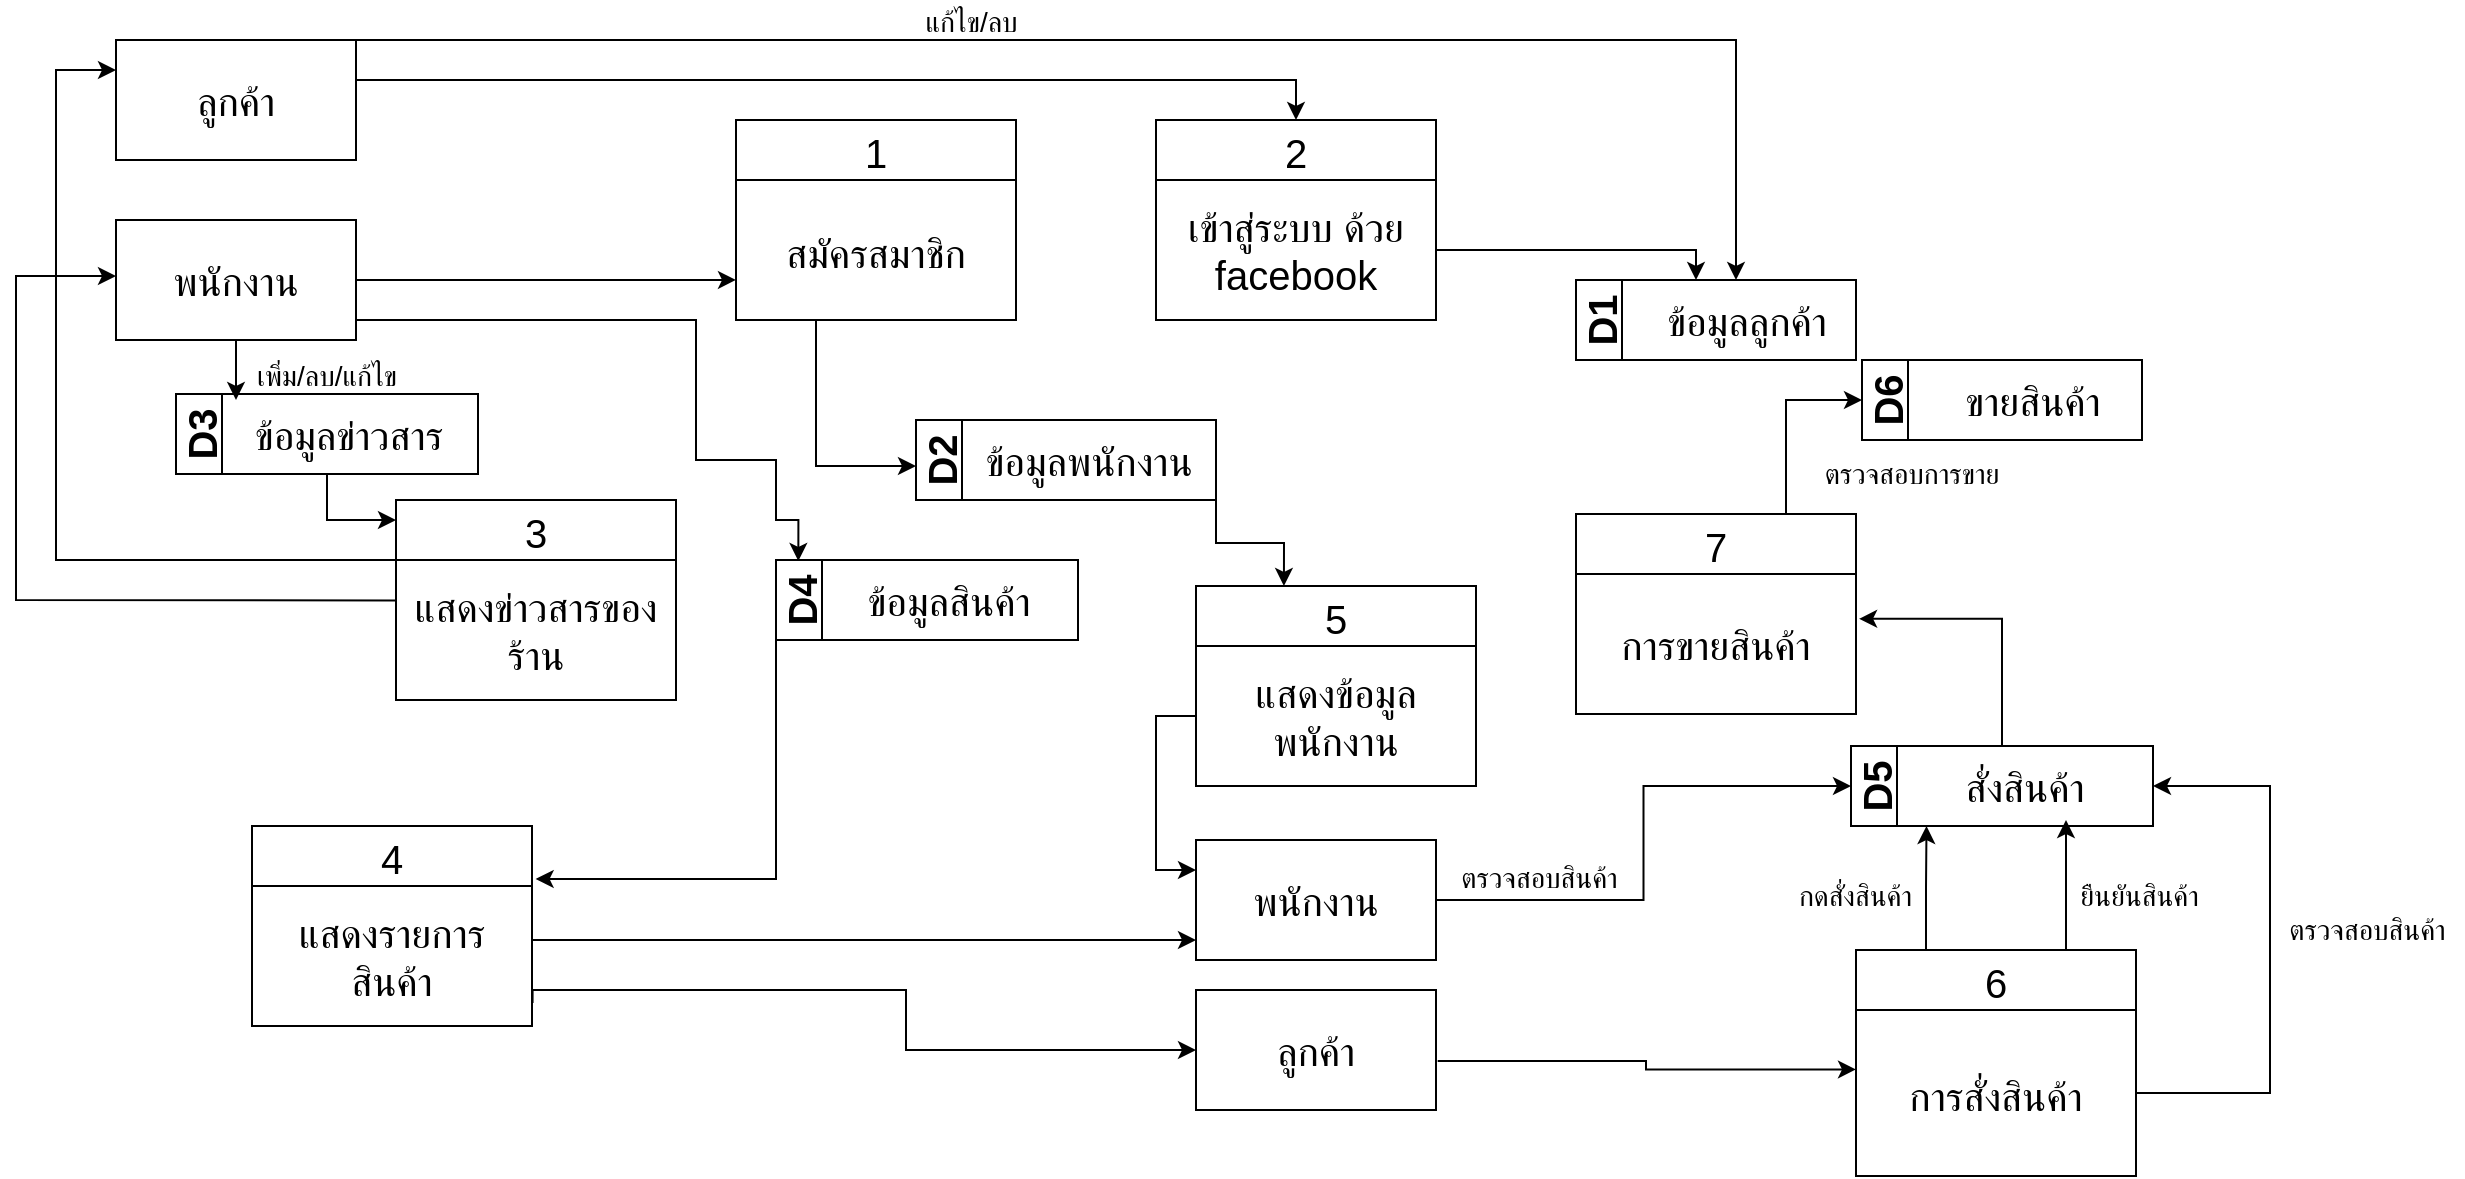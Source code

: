 <mxfile version="15.8.3" type="github">
  <diagram name="Page-1" id="5d7acffa-a066-3a61-03fe-96351882024d">
    <mxGraphModel dx="1248" dy="690" grid="0" gridSize="10" guides="1" tooltips="1" connect="1" arrows="1" fold="1" page="1" pageScale="1" pageWidth="1920" pageHeight="1200" background="#ffffff" math="0" shadow="0">
      <root>
        <mxCell id="0" />
        <mxCell id="1" parent="0" />
        <mxCell id="Uj_KpLAxuWunAC6QCavc-3" value="1" style="swimlane;fontStyle=0;childLayout=stackLayout;horizontal=1;startSize=30;horizontalStack=0;resizeParent=1;resizeParentMax=0;resizeLast=0;collapsible=1;marginBottom=0;fontSize=20;" vertex="1" parent="1">
          <mxGeometry x="450" y="100" width="140" height="100" as="geometry" />
        </mxCell>
        <mxCell id="Uj_KpLAxuWunAC6QCavc-4" value="สมัครสมาชิก" style="text;strokeColor=none;fillColor=none;align=center;verticalAlign=middle;spacingLeft=4;spacingRight=4;overflow=hidden;points=[[0,0.5],[1,0.5]];portConstraint=eastwest;rotatable=0;fontSize=20;" vertex="1" parent="Uj_KpLAxuWunAC6QCavc-3">
          <mxGeometry y="30" width="140" height="70" as="geometry" />
        </mxCell>
        <mxCell id="Uj_KpLAxuWunAC6QCavc-7" value="3" style="swimlane;fontStyle=0;childLayout=stackLayout;horizontal=1;startSize=30;horizontalStack=0;resizeParent=1;resizeParentMax=0;resizeLast=0;collapsible=1;marginBottom=0;fontSize=20;" vertex="1" parent="1">
          <mxGeometry x="280" y="290" width="140" height="100" as="geometry" />
        </mxCell>
        <mxCell id="Uj_KpLAxuWunAC6QCavc-8" value="แสดงข่าวสารของร้าน" style="text;strokeColor=none;fillColor=none;align=center;verticalAlign=middle;spacingLeft=4;spacingRight=4;overflow=hidden;points=[[0,0.5],[1,0.5]];portConstraint=eastwest;rotatable=0;fontSize=20;whiteSpace=wrap;" vertex="1" parent="Uj_KpLAxuWunAC6QCavc-7">
          <mxGeometry y="30" width="140" height="70" as="geometry" />
        </mxCell>
        <mxCell id="Uj_KpLAxuWunAC6QCavc-9" value="4" style="swimlane;fontStyle=0;childLayout=stackLayout;horizontal=1;startSize=30;horizontalStack=0;resizeParent=1;resizeParentMax=0;resizeLast=0;collapsible=1;marginBottom=0;fontSize=20;" vertex="1" parent="1">
          <mxGeometry x="208" y="453" width="140" height="100" as="geometry" />
        </mxCell>
        <mxCell id="Uj_KpLAxuWunAC6QCavc-10" value="แสดงรายการสินค้า" style="text;strokeColor=none;fillColor=none;align=center;verticalAlign=middle;spacingLeft=4;spacingRight=4;overflow=hidden;points=[[0,0.5],[1,0.5]];portConstraint=eastwest;rotatable=0;fontSize=20;whiteSpace=wrap;" vertex="1" parent="Uj_KpLAxuWunAC6QCavc-9">
          <mxGeometry y="30" width="140" height="70" as="geometry" />
        </mxCell>
        <mxCell id="Uj_KpLAxuWunAC6QCavc-19" value="" style="edgeStyle=orthogonalEdgeStyle;rounded=0;orthogonalLoop=1;jettySize=auto;html=1;fontSize=20;entryX=0.5;entryY=0;entryDx=0;entryDy=0;" edge="1" parent="1" source="Uj_KpLAxuWunAC6QCavc-11" target="Uj_KpLAxuWunAC6QCavc-16">
          <mxGeometry relative="1" as="geometry">
            <mxPoint x="360" y="90" as="targetPoint" />
            <Array as="points">
              <mxPoint x="730" y="80" />
            </Array>
          </mxGeometry>
        </mxCell>
        <mxCell id="Uj_KpLAxuWunAC6QCavc-11" value="ลูกค้า" style="rounded=0;whiteSpace=wrap;html=1;fontSize=20;align=center;" vertex="1" parent="1">
          <mxGeometry x="140" y="60" width="120" height="60" as="geometry" />
        </mxCell>
        <mxCell id="Uj_KpLAxuWunAC6QCavc-21" value="" style="edgeStyle=orthogonalEdgeStyle;rounded=0;orthogonalLoop=1;jettySize=auto;html=1;fontSize=20;entryX=0;entryY=0.714;entryDx=0;entryDy=0;entryPerimeter=0;" edge="1" parent="1" source="Uj_KpLAxuWunAC6QCavc-12" target="Uj_KpLAxuWunAC6QCavc-4">
          <mxGeometry relative="1" as="geometry">
            <mxPoint x="360" y="180" as="targetPoint" />
          </mxGeometry>
        </mxCell>
        <mxCell id="Uj_KpLAxuWunAC6QCavc-35" style="edgeStyle=orthogonalEdgeStyle;rounded=0;orthogonalLoop=1;jettySize=auto;html=1;exitX=0.5;exitY=1;exitDx=0;exitDy=0;fontSize=20;" edge="1" parent="1" source="Uj_KpLAxuWunAC6QCavc-12">
          <mxGeometry relative="1" as="geometry">
            <mxPoint x="200" y="240" as="targetPoint" />
          </mxGeometry>
        </mxCell>
        <mxCell id="Uj_KpLAxuWunAC6QCavc-43" style="edgeStyle=orthogonalEdgeStyle;rounded=0;orthogonalLoop=1;jettySize=auto;html=1;exitX=1;exitY=0.75;exitDx=0;exitDy=0;fontSize=20;entryX=0.074;entryY=0.012;entryDx=0;entryDy=0;entryPerimeter=0;" edge="1" parent="1" source="Uj_KpLAxuWunAC6QCavc-12" target="Uj_KpLAxuWunAC6QCavc-44">
          <mxGeometry relative="1" as="geometry">
            <mxPoint x="525" y="370" as="targetPoint" />
            <Array as="points">
              <mxPoint x="260" y="200" />
              <mxPoint x="430" y="200" />
              <mxPoint x="430" y="270" />
              <mxPoint x="470" y="270" />
              <mxPoint x="470" y="300" />
              <mxPoint x="481" y="300" />
            </Array>
          </mxGeometry>
        </mxCell>
        <mxCell id="Uj_KpLAxuWunAC6QCavc-12" value="พนักงาน" style="rounded=0;whiteSpace=wrap;html=1;fontSize=20;align=center;" vertex="1" parent="1">
          <mxGeometry x="140" y="150" width="120" height="60" as="geometry" />
        </mxCell>
        <mxCell id="Uj_KpLAxuWunAC6QCavc-14" value="" style="endArrow=classic;html=1;rounded=0;fontSize=20;entryX=0;entryY=0.25;entryDx=0;entryDy=0;exitX=0;exitY=0;exitDx=0;exitDy=0;exitPerimeter=0;" edge="1" parent="1" source="Uj_KpLAxuWunAC6QCavc-8" target="Uj_KpLAxuWunAC6QCavc-11">
          <mxGeometry width="50" height="50" relative="1" as="geometry">
            <mxPoint x="110" y="320" as="sourcePoint" />
            <mxPoint x="620" y="380" as="targetPoint" />
            <Array as="points">
              <mxPoint x="110" y="320" />
              <mxPoint x="110" y="75" />
            </Array>
          </mxGeometry>
        </mxCell>
        <mxCell id="Uj_KpLAxuWunAC6QCavc-15" value="" style="endArrow=classic;html=1;rounded=0;fontSize=20;exitX=0.002;exitY=0.289;exitDx=0;exitDy=0;exitPerimeter=0;" edge="1" parent="1" source="Uj_KpLAxuWunAC6QCavc-8">
          <mxGeometry width="50" height="50" relative="1" as="geometry">
            <mxPoint x="329" y="340" as="sourcePoint" />
            <mxPoint x="140" y="178" as="targetPoint" />
            <Array as="points">
              <mxPoint x="90" y="340" />
              <mxPoint x="90" y="178" />
            </Array>
          </mxGeometry>
        </mxCell>
        <mxCell id="Uj_KpLAxuWunAC6QCavc-16" value="2" style="swimlane;fontStyle=0;childLayout=stackLayout;horizontal=1;startSize=30;horizontalStack=0;resizeParent=1;resizeParentMax=0;resizeLast=0;collapsible=1;marginBottom=0;fontSize=20;" vertex="1" parent="1">
          <mxGeometry x="660" y="100" width="140" height="100" as="geometry" />
        </mxCell>
        <mxCell id="Uj_KpLAxuWunAC6QCavc-17" value="เข้าสู่ระบบ ด้วย facebook" style="text;strokeColor=none;fillColor=none;align=center;verticalAlign=middle;spacingLeft=4;spacingRight=4;overflow=hidden;points=[[0,0.5],[1,0.5]];portConstraint=eastwest;rotatable=0;fontSize=20;whiteSpace=wrap;" vertex="1" parent="Uj_KpLAxuWunAC6QCavc-16">
          <mxGeometry y="30" width="140" height="70" as="geometry" />
        </mxCell>
        <mxCell id="Uj_KpLAxuWunAC6QCavc-24" value="D1" style="swimlane;horizontal=0;fontSize=20;align=center;" vertex="1" parent="1">
          <mxGeometry x="870" y="180" width="140" height="40" as="geometry" />
        </mxCell>
        <mxCell id="Uj_KpLAxuWunAC6QCavc-25" value="ข้อมูลลูกค้า" style="text;html=1;align=center;verticalAlign=middle;resizable=0;points=[];autosize=1;strokeColor=none;fillColor=none;fontSize=20;" vertex="1" parent="Uj_KpLAxuWunAC6QCavc-24">
          <mxGeometry x="30" y="5" width="110" height="30" as="geometry" />
        </mxCell>
        <mxCell id="Uj_KpLAxuWunAC6QCavc-26" value="" style="edgeStyle=orthogonalEdgeStyle;rounded=0;orthogonalLoop=1;jettySize=auto;html=1;fontSize=20;" edge="1" parent="1" source="Uj_KpLAxuWunAC6QCavc-17">
          <mxGeometry relative="1" as="geometry">
            <mxPoint x="930" y="180" as="targetPoint" />
            <Array as="points">
              <mxPoint x="930" y="165" />
            </Array>
          </mxGeometry>
        </mxCell>
        <mxCell id="Uj_KpLAxuWunAC6QCavc-39" style="edgeStyle=orthogonalEdgeStyle;rounded=0;orthogonalLoop=1;jettySize=auto;html=1;exitX=1;exitY=1;exitDx=0;exitDy=0;entryX=0.314;entryY=0;entryDx=0;entryDy=0;entryPerimeter=0;fontSize=20;" edge="1" parent="1" source="Uj_KpLAxuWunAC6QCavc-27" target="Uj_KpLAxuWunAC6QCavc-37">
          <mxGeometry relative="1" as="geometry" />
        </mxCell>
        <mxCell id="Uj_KpLAxuWunAC6QCavc-27" value="D2" style="swimlane;horizontal=0;fontSize=20;align=center;" vertex="1" parent="1">
          <mxGeometry x="540" y="250" width="150" height="40" as="geometry" />
        </mxCell>
        <mxCell id="Uj_KpLAxuWunAC6QCavc-28" value="ข้อมูลพนักงาน" style="text;html=1;align=center;verticalAlign=middle;resizable=0;points=[];autosize=1;strokeColor=none;fillColor=none;fontSize=20;" vertex="1" parent="Uj_KpLAxuWunAC6QCavc-27">
          <mxGeometry x="21" y="5" width="130" height="30" as="geometry" />
        </mxCell>
        <mxCell id="Uj_KpLAxuWunAC6QCavc-30" style="edgeStyle=orthogonalEdgeStyle;rounded=0;orthogonalLoop=1;jettySize=auto;html=1;fontSize=20;" edge="1" parent="1" source="Uj_KpLAxuWunAC6QCavc-4" target="Uj_KpLAxuWunAC6QCavc-27">
          <mxGeometry relative="1" as="geometry">
            <mxPoint x="870" y="273" as="targetPoint" />
            <Array as="points">
              <mxPoint x="490" y="273" />
            </Array>
          </mxGeometry>
        </mxCell>
        <mxCell id="Uj_KpLAxuWunAC6QCavc-31" value="" style="edgeStyle=orthogonalEdgeStyle;rounded=0;orthogonalLoop=1;jettySize=auto;html=1;fontSize=20;" edge="1" parent="1">
          <mxGeometry relative="1" as="geometry">
            <mxPoint x="260" y="70" as="sourcePoint" />
            <mxPoint x="950" y="180" as="targetPoint" />
            <Array as="points">
              <mxPoint x="260" y="60" />
              <mxPoint x="950" y="60" />
            </Array>
          </mxGeometry>
        </mxCell>
        <mxCell id="Uj_KpLAxuWunAC6QCavc-36" style="edgeStyle=orthogonalEdgeStyle;rounded=0;orthogonalLoop=1;jettySize=auto;html=1;exitX=0.5;exitY=1;exitDx=0;exitDy=0;entryX=0;entryY=0.1;entryDx=0;entryDy=0;entryPerimeter=0;fontSize=20;" edge="1" parent="1" source="Uj_KpLAxuWunAC6QCavc-33" target="Uj_KpLAxuWunAC6QCavc-7">
          <mxGeometry relative="1" as="geometry" />
        </mxCell>
        <mxCell id="Uj_KpLAxuWunAC6QCavc-33" value="D3" style="swimlane;horizontal=0;fontSize=20;align=center;" vertex="1" parent="1">
          <mxGeometry x="170" y="237" width="151" height="40" as="geometry" />
        </mxCell>
        <mxCell id="Uj_KpLAxuWunAC6QCavc-34" value="ข้อมูลข่าวสาร" style="text;html=1;align=center;verticalAlign=middle;resizable=0;points=[];autosize=1;strokeColor=none;fillColor=none;fontSize=20;" vertex="1" parent="Uj_KpLAxuWunAC6QCavc-33">
          <mxGeometry x="21" y="5" width="130" height="30" as="geometry" />
        </mxCell>
        <mxCell id="Uj_KpLAxuWunAC6QCavc-37" value="5" style="swimlane;fontStyle=0;childLayout=stackLayout;horizontal=1;startSize=30;horizontalStack=0;resizeParent=1;resizeParentMax=0;resizeLast=0;collapsible=1;marginBottom=0;fontSize=20;" vertex="1" parent="1">
          <mxGeometry x="680" y="333" width="140" height="100" as="geometry" />
        </mxCell>
        <mxCell id="Uj_KpLAxuWunAC6QCavc-38" value="แสดงข้อมูลพนักงาน" style="text;strokeColor=none;fillColor=none;align=center;verticalAlign=middle;spacingLeft=4;spacingRight=4;overflow=hidden;points=[[0,0.5],[1,0.5]];portConstraint=eastwest;rotatable=0;fontSize=20;whiteSpace=wrap;" vertex="1" parent="Uj_KpLAxuWunAC6QCavc-37">
          <mxGeometry y="30" width="140" height="70" as="geometry" />
        </mxCell>
        <mxCell id="Uj_KpLAxuWunAC6QCavc-69" style="edgeStyle=orthogonalEdgeStyle;rounded=0;orthogonalLoop=1;jettySize=auto;html=1;exitX=1;exitY=0.5;exitDx=0;exitDy=0;entryX=0;entryY=0.5;entryDx=0;entryDy=0;fontSize=14;" edge="1" parent="1" source="Uj_KpLAxuWunAC6QCavc-40" target="Uj_KpLAxuWunAC6QCavc-55">
          <mxGeometry relative="1" as="geometry" />
        </mxCell>
        <mxCell id="Uj_KpLAxuWunAC6QCavc-40" value="พนักงาน" style="rounded=0;whiteSpace=wrap;html=1;fontSize=20;align=center;" vertex="1" parent="1">
          <mxGeometry x="680" y="460" width="120" height="60" as="geometry" />
        </mxCell>
        <mxCell id="Uj_KpLAxuWunAC6QCavc-41" style="edgeStyle=orthogonalEdgeStyle;rounded=0;orthogonalLoop=1;jettySize=auto;html=1;exitX=0;exitY=0.5;exitDx=0;exitDy=0;entryX=0;entryY=0.25;entryDx=0;entryDy=0;fontSize=20;" edge="1" parent="1" source="Uj_KpLAxuWunAC6QCavc-38" target="Uj_KpLAxuWunAC6QCavc-40">
          <mxGeometry relative="1" as="geometry" />
        </mxCell>
        <mxCell id="Uj_KpLAxuWunAC6QCavc-42" style="edgeStyle=orthogonalEdgeStyle;rounded=0;orthogonalLoop=1;jettySize=auto;html=1;exitX=1;exitY=0.5;exitDx=0;exitDy=0;fontSize=20;" edge="1" parent="1" source="Uj_KpLAxuWunAC6QCavc-10" target="Uj_KpLAxuWunAC6QCavc-40">
          <mxGeometry relative="1" as="geometry">
            <mxPoint x="675" y="500" as="targetPoint" />
            <Array as="points">
              <mxPoint x="348" y="510" />
            </Array>
          </mxGeometry>
        </mxCell>
        <mxCell id="Uj_KpLAxuWunAC6QCavc-46" style="edgeStyle=orthogonalEdgeStyle;rounded=0;orthogonalLoop=1;jettySize=auto;html=1;exitX=0;exitY=1;exitDx=0;exitDy=0;entryX=1.013;entryY=-0.05;entryDx=0;entryDy=0;entryPerimeter=0;fontSize=20;" edge="1" parent="1" source="Uj_KpLAxuWunAC6QCavc-44" target="Uj_KpLAxuWunAC6QCavc-10">
          <mxGeometry relative="1" as="geometry" />
        </mxCell>
        <mxCell id="Uj_KpLAxuWunAC6QCavc-44" value="D4" style="swimlane;horizontal=0;fontSize=20;align=center;" vertex="1" parent="1">
          <mxGeometry x="470" y="320" width="151" height="40" as="geometry" />
        </mxCell>
        <mxCell id="Uj_KpLAxuWunAC6QCavc-45" value="ข้อมูลสินค้า" style="text;html=1;align=center;verticalAlign=middle;resizable=0;points=[];autosize=1;strokeColor=none;fillColor=none;fontSize=20;" vertex="1" parent="Uj_KpLAxuWunAC6QCavc-44">
          <mxGeometry x="31" y="5" width="110" height="30" as="geometry" />
        </mxCell>
        <mxCell id="Uj_KpLAxuWunAC6QCavc-52" style="edgeStyle=orthogonalEdgeStyle;rounded=0;orthogonalLoop=1;jettySize=auto;html=1;exitX=1.007;exitY=0.592;exitDx=0;exitDy=0;fontSize=20;entryX=0;entryY=0.358;entryDx=0;entryDy=0;entryPerimeter=0;exitPerimeter=0;" edge="1" parent="1" source="Uj_KpLAxuWunAC6QCavc-47" target="Uj_KpLAxuWunAC6QCavc-50">
          <mxGeometry relative="1" as="geometry">
            <mxPoint x="1080.0" y="575.059" as="targetPoint" />
            <Array as="points" />
          </mxGeometry>
        </mxCell>
        <mxCell id="Uj_KpLAxuWunAC6QCavc-47" value="ลูกค้า" style="rounded=0;whiteSpace=wrap;html=1;fontSize=20;align=center;" vertex="1" parent="1">
          <mxGeometry x="680" y="535" width="120" height="60" as="geometry" />
        </mxCell>
        <mxCell id="Uj_KpLAxuWunAC6QCavc-48" style="edgeStyle=orthogonalEdgeStyle;rounded=0;orthogonalLoop=1;jettySize=auto;html=1;exitX=1.002;exitY=0.835;exitDx=0;exitDy=0;entryX=0;entryY=0.5;entryDx=0;entryDy=0;fontSize=20;exitPerimeter=0;" edge="1" parent="1" source="Uj_KpLAxuWunAC6QCavc-10" target="Uj_KpLAxuWunAC6QCavc-47">
          <mxGeometry relative="1" as="geometry">
            <Array as="points">
              <mxPoint x="348" y="535" />
              <mxPoint x="535" y="535" />
              <mxPoint x="535" y="565" />
            </Array>
          </mxGeometry>
        </mxCell>
        <mxCell id="Uj_KpLAxuWunAC6QCavc-57" style="edgeStyle=orthogonalEdgeStyle;rounded=0;orthogonalLoop=1;jettySize=auto;html=1;exitX=0.25;exitY=0;exitDx=0;exitDy=0;fontSize=14;entryX=0.25;entryY=1;entryDx=0;entryDy=0;" edge="1" parent="1" source="Uj_KpLAxuWunAC6QCavc-49" target="Uj_KpLAxuWunAC6QCavc-55">
          <mxGeometry relative="1" as="geometry">
            <mxPoint x="1125" y="449.347" as="targetPoint" />
          </mxGeometry>
        </mxCell>
        <mxCell id="Uj_KpLAxuWunAC6QCavc-59" style="edgeStyle=orthogonalEdgeStyle;rounded=0;orthogonalLoop=1;jettySize=auto;html=1;exitX=0.75;exitY=0;exitDx=0;exitDy=0;fontSize=14;" edge="1" parent="1" source="Uj_KpLAxuWunAC6QCavc-49">
          <mxGeometry relative="1" as="geometry">
            <mxPoint x="1115" y="450" as="targetPoint" />
          </mxGeometry>
        </mxCell>
        <mxCell id="Uj_KpLAxuWunAC6QCavc-49" value="6" style="swimlane;fontStyle=0;childLayout=stackLayout;horizontal=1;startSize=30;horizontalStack=0;resizeParent=1;resizeParentMax=0;resizeLast=0;collapsible=1;marginBottom=0;fontSize=20;" vertex="1" parent="1">
          <mxGeometry x="1010" y="515" width="140" height="113" as="geometry" />
        </mxCell>
        <mxCell id="Uj_KpLAxuWunAC6QCavc-50" value="การสั่งสินค้า" style="text;strokeColor=none;fillColor=none;align=center;verticalAlign=middle;spacingLeft=4;spacingRight=4;overflow=hidden;points=[[0,0.5],[1,0.5]];portConstraint=eastwest;rotatable=0;fontSize=20;" vertex="1" parent="Uj_KpLAxuWunAC6QCavc-49">
          <mxGeometry y="30" width="140" height="83" as="geometry" />
        </mxCell>
        <mxCell id="Uj_KpLAxuWunAC6QCavc-53" value="แก้ไข/ลบ" style="text;strokeColor=none;fillColor=none;align=center;verticalAlign=middle;spacingLeft=4;spacingRight=4;overflow=hidden;points=[[0,0.5],[1,0.5]];portConstraint=eastwest;rotatable=0;fontSize=14;" vertex="1" parent="1">
          <mxGeometry x="525.5" y="40" width="84.5" height="20" as="geometry" />
        </mxCell>
        <mxCell id="Uj_KpLAxuWunAC6QCavc-54" value="เพิ่ม/ลบ/แก้ไข" style="text;strokeColor=none;fillColor=none;align=center;verticalAlign=middle;spacingLeft=4;spacingRight=4;overflow=hidden;points=[[0,0.5],[1,0.5]];portConstraint=eastwest;rotatable=0;fontSize=14;" vertex="1" parent="1">
          <mxGeometry x="198.25" y="217" width="94.5" height="20" as="geometry" />
        </mxCell>
        <mxCell id="Uj_KpLAxuWunAC6QCavc-64" style="edgeStyle=orthogonalEdgeStyle;rounded=0;orthogonalLoop=1;jettySize=auto;html=1;exitX=0.5;exitY=0;exitDx=0;exitDy=0;entryX=1.011;entryY=0.32;entryDx=0;entryDy=0;entryPerimeter=0;fontSize=14;" edge="1" parent="1" source="Uj_KpLAxuWunAC6QCavc-55" target="Uj_KpLAxuWunAC6QCavc-62">
          <mxGeometry relative="1" as="geometry" />
        </mxCell>
        <mxCell id="Uj_KpLAxuWunAC6QCavc-55" value="D5" style="swimlane;horizontal=0;fontSize=20;align=center;startSize=23;" vertex="1" parent="1">
          <mxGeometry x="1007.5" y="413" width="151" height="40" as="geometry" />
        </mxCell>
        <mxCell id="Uj_KpLAxuWunAC6QCavc-56" value="สั่งสินค้า" style="text;html=1;align=center;verticalAlign=middle;resizable=0;points=[];autosize=1;strokeColor=none;fillColor=none;fontSize=20;" vertex="1" parent="Uj_KpLAxuWunAC6QCavc-55">
          <mxGeometry x="47" y="6" width="78" height="28" as="geometry" />
        </mxCell>
        <mxCell id="Uj_KpLAxuWunAC6QCavc-58" value="กดสั่งสินค้า" style="text;strokeColor=none;fillColor=none;align=center;verticalAlign=middle;spacingLeft=4;spacingRight=4;overflow=hidden;points=[[0,0.5],[1,0.5]];portConstraint=eastwest;rotatable=0;fontSize=14;" vertex="1" parent="1">
          <mxGeometry x="962" y="476" width="95.5" height="22" as="geometry" />
        </mxCell>
        <mxCell id="Uj_KpLAxuWunAC6QCavc-60" value="ยืนยันสินค้า" style="text;strokeColor=none;fillColor=none;align=center;verticalAlign=middle;spacingLeft=4;spacingRight=4;overflow=hidden;points=[[0,0.5],[1,0.5]];portConstraint=eastwest;rotatable=0;fontSize=14;" vertex="1" parent="1">
          <mxGeometry x="1104" y="476" width="95.5" height="22" as="geometry" />
        </mxCell>
        <mxCell id="Uj_KpLAxuWunAC6QCavc-67" style="edgeStyle=orthogonalEdgeStyle;rounded=0;orthogonalLoop=1;jettySize=auto;html=1;exitX=0.75;exitY=0;exitDx=0;exitDy=0;entryX=0;entryY=0.5;entryDx=0;entryDy=0;fontSize=14;" edge="1" parent="1" source="Uj_KpLAxuWunAC6QCavc-61" target="Uj_KpLAxuWunAC6QCavc-65">
          <mxGeometry relative="1" as="geometry" />
        </mxCell>
        <mxCell id="Uj_KpLAxuWunAC6QCavc-61" value="7" style="swimlane;fontStyle=0;childLayout=stackLayout;horizontal=1;startSize=30;horizontalStack=0;resizeParent=1;resizeParentMax=0;resizeLast=0;collapsible=1;marginBottom=0;fontSize=20;" vertex="1" parent="1">
          <mxGeometry x="870" y="297" width="140" height="100" as="geometry" />
        </mxCell>
        <mxCell id="Uj_KpLAxuWunAC6QCavc-62" value="การขายสินค้า" style="text;strokeColor=none;fillColor=none;align=center;verticalAlign=middle;spacingLeft=4;spacingRight=4;overflow=hidden;points=[[0,0.5],[1,0.5]];portConstraint=eastwest;rotatable=0;fontSize=20;whiteSpace=wrap;" vertex="1" parent="Uj_KpLAxuWunAC6QCavc-61">
          <mxGeometry y="30" width="140" height="70" as="geometry" />
        </mxCell>
        <mxCell id="Uj_KpLAxuWunAC6QCavc-65" value="D6" style="swimlane;horizontal=0;fontSize=20;align=center;" vertex="1" parent="1">
          <mxGeometry x="1013" y="220" width="140" height="40" as="geometry" />
        </mxCell>
        <mxCell id="Uj_KpLAxuWunAC6QCavc-66" value="ขายสินค้า" style="text;html=1;align=center;verticalAlign=middle;resizable=0;points=[];autosize=1;strokeColor=none;fillColor=none;fontSize=20;" vertex="1" parent="Uj_KpLAxuWunAC6QCavc-65">
          <mxGeometry x="40" y="6" width="90" height="28" as="geometry" />
        </mxCell>
        <mxCell id="Uj_KpLAxuWunAC6QCavc-68" value="ตรวจสอบการขาย" style="text;strokeColor=none;fillColor=none;align=center;verticalAlign=middle;spacingLeft=4;spacingRight=4;overflow=hidden;points=[[0,0.5],[1,0.5]];portConstraint=eastwest;rotatable=0;fontSize=14;" vertex="1" parent="1">
          <mxGeometry x="980" y="265" width="116" height="22" as="geometry" />
        </mxCell>
        <mxCell id="Uj_KpLAxuWunAC6QCavc-71" style="edgeStyle=orthogonalEdgeStyle;rounded=0;orthogonalLoop=1;jettySize=auto;html=1;exitX=1;exitY=0.5;exitDx=0;exitDy=0;entryX=1;entryY=0.5;entryDx=0;entryDy=0;fontSize=14;" edge="1" parent="1" source="Uj_KpLAxuWunAC6QCavc-50" target="Uj_KpLAxuWunAC6QCavc-55">
          <mxGeometry relative="1" as="geometry">
            <Array as="points">
              <mxPoint x="1217" y="586" />
              <mxPoint x="1217" y="433" />
            </Array>
          </mxGeometry>
        </mxCell>
        <mxCell id="Uj_KpLAxuWunAC6QCavc-72" value="ตรวจสอบสินค้า" style="text;strokeColor=none;fillColor=none;align=center;verticalAlign=middle;spacingLeft=4;spacingRight=4;overflow=hidden;points=[[0,0.5],[1,0.5]];portConstraint=eastwest;rotatable=0;fontSize=14;" vertex="1" parent="1">
          <mxGeometry x="1218" y="493" width="95.5" height="22" as="geometry" />
        </mxCell>
        <mxCell id="Uj_KpLAxuWunAC6QCavc-73" value="ตรวจสอบสินค้า" style="text;strokeColor=none;fillColor=none;align=center;verticalAlign=middle;spacingLeft=4;spacingRight=4;overflow=hidden;points=[[0,0.5],[1,0.5]];portConstraint=eastwest;rotatable=0;fontSize=14;" vertex="1" parent="1">
          <mxGeometry x="804" y="467" width="95.5" height="22" as="geometry" />
        </mxCell>
      </root>
    </mxGraphModel>
  </diagram>
</mxfile>
